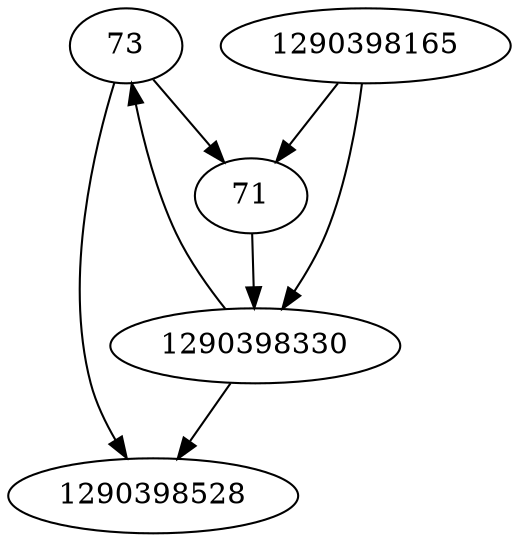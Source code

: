 strict digraph  {
1290398528;
71;
73;
1290398165;
1290398330;
71 -> 1290398330;
73 -> 71;
73 -> 1290398528;
1290398165 -> 1290398330;
1290398165 -> 71;
1290398330 -> 1290398528;
1290398330 -> 73;
}
